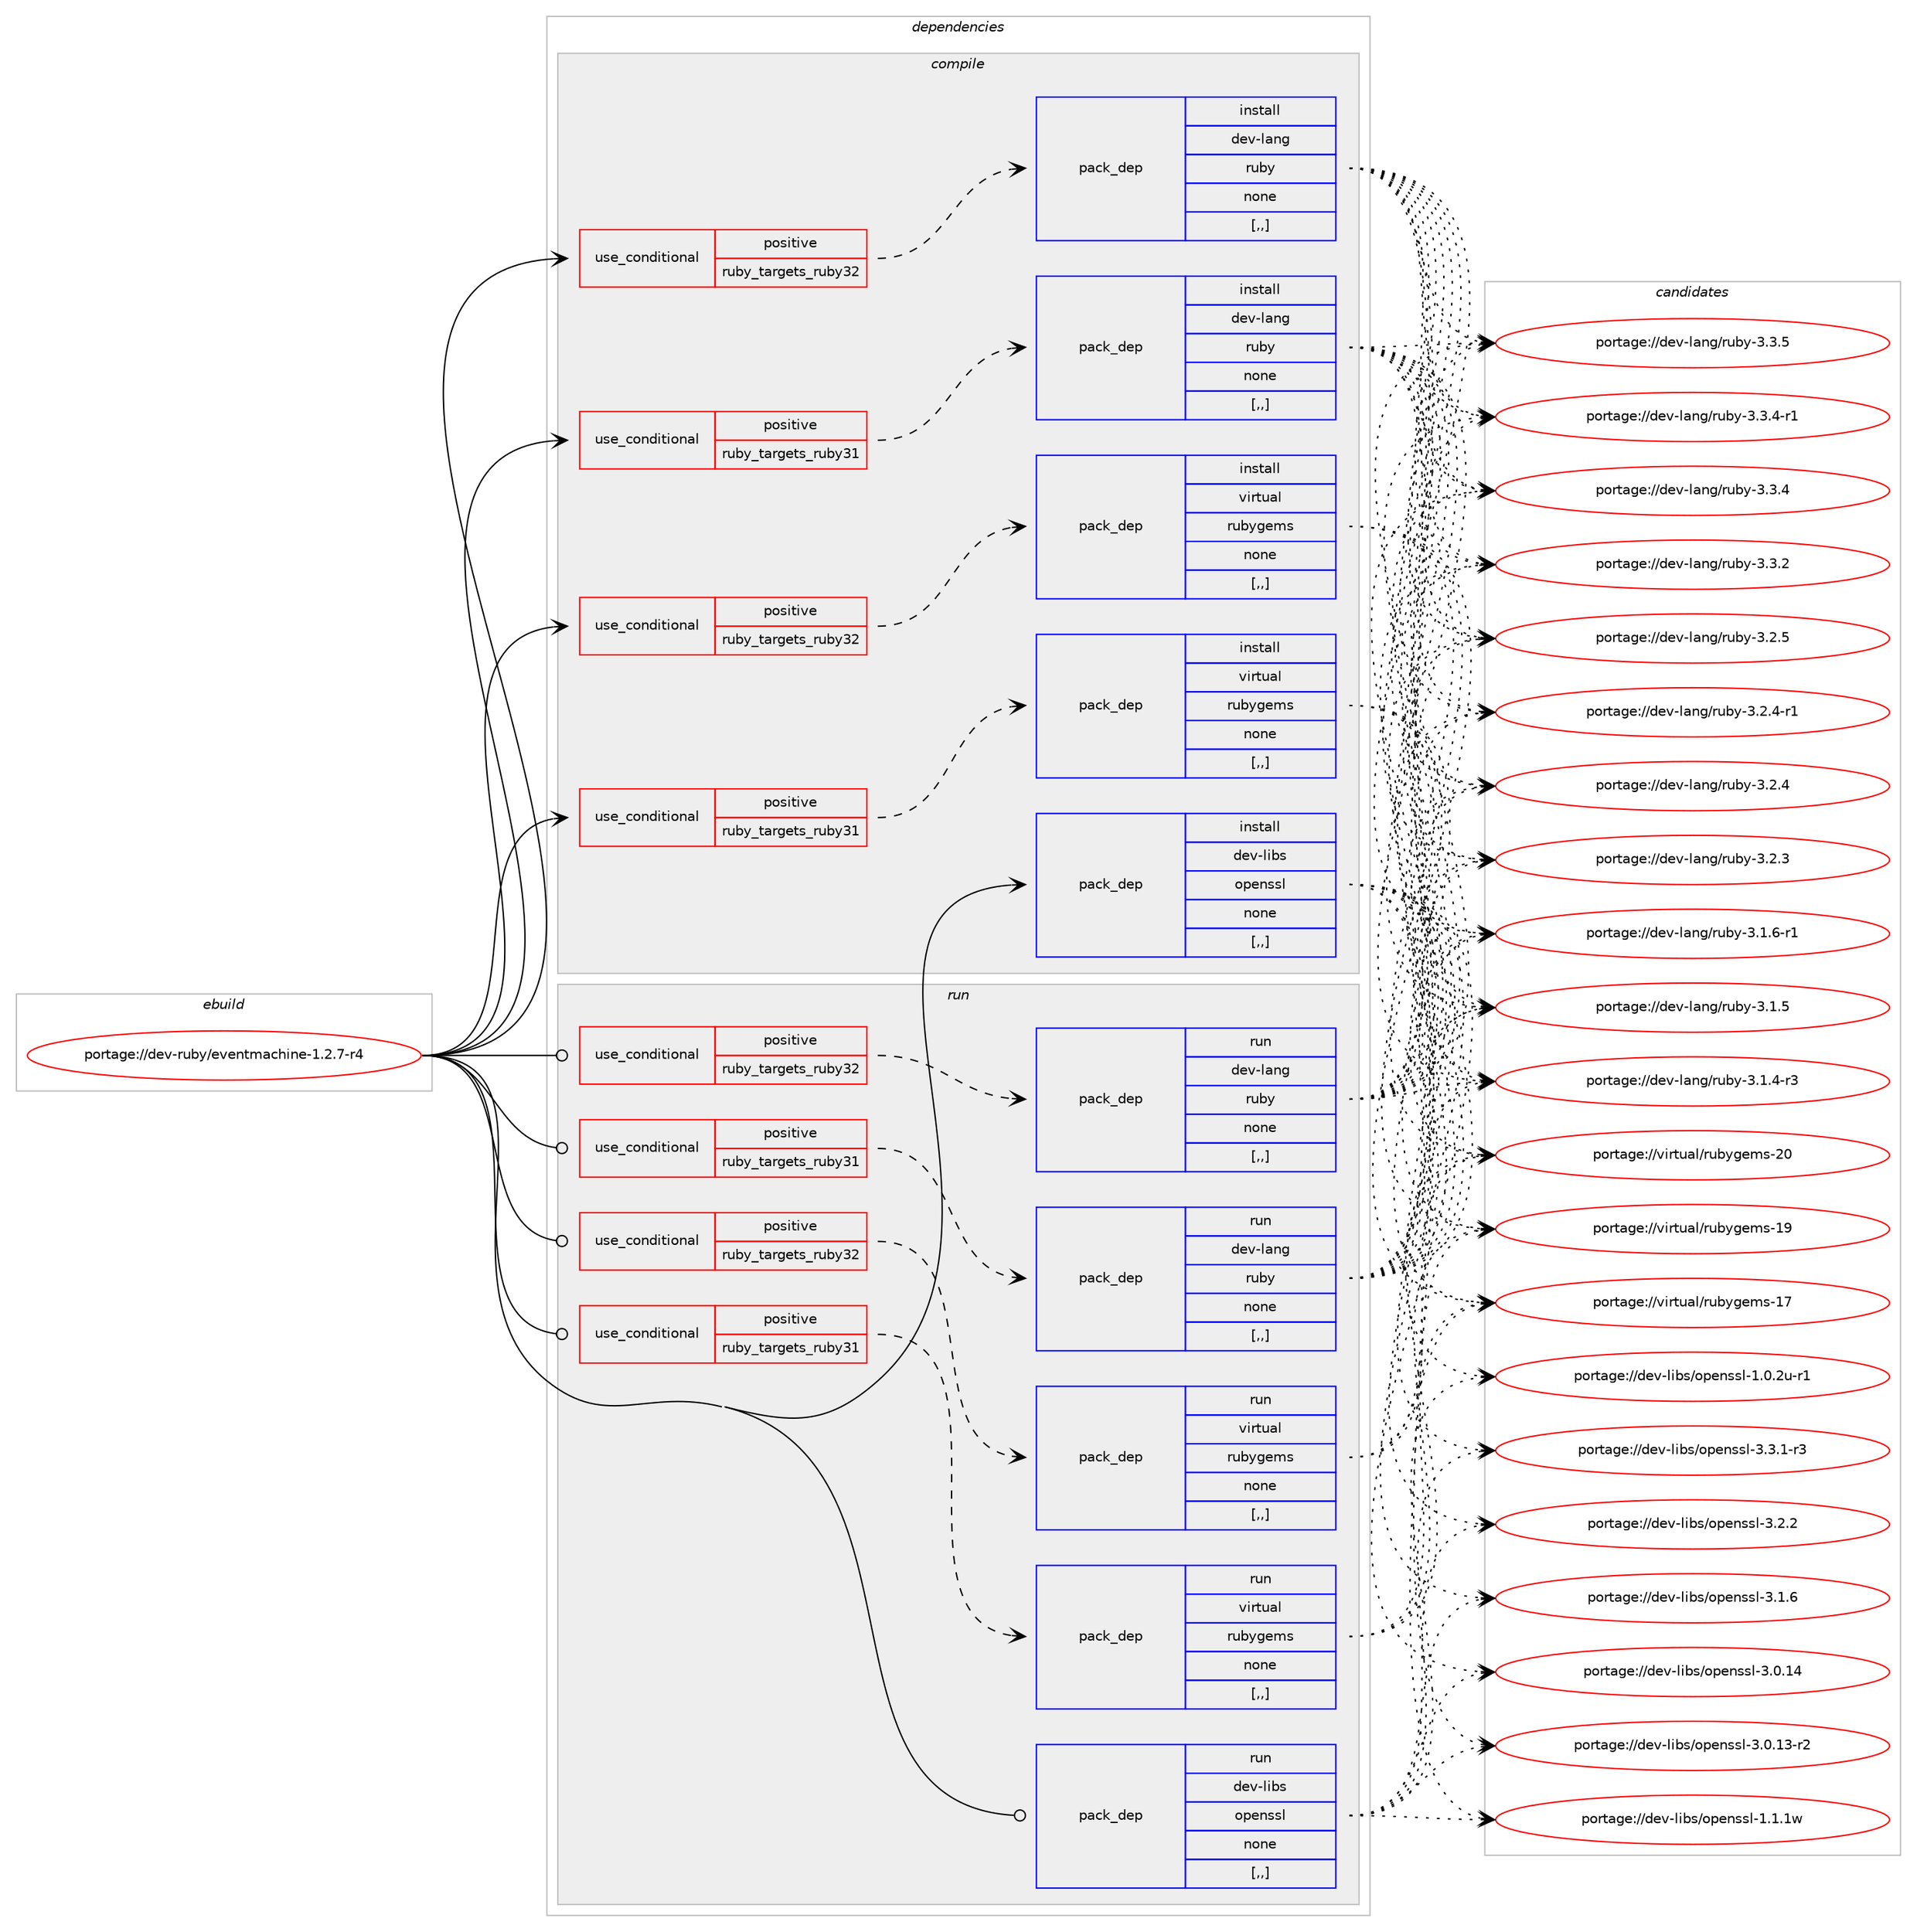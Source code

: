 digraph prolog {

# *************
# Graph options
# *************

newrank=true;
concentrate=true;
compound=true;
graph [rankdir=LR,fontname=Helvetica,fontsize=10,ranksep=1.5];#, ranksep=2.5, nodesep=0.2];
edge  [arrowhead=vee];
node  [fontname=Helvetica,fontsize=10];

# **********
# The ebuild
# **********

subgraph cluster_leftcol {
color=gray;
label=<<i>ebuild</i>>;
id [label="portage://dev-ruby/eventmachine-1.2.7-r4", color=red, width=4, href="../dev-ruby/eventmachine-1.2.7-r4.svg"];
}

# ****************
# The dependencies
# ****************

subgraph cluster_midcol {
color=gray;
label=<<i>dependencies</i>>;
subgraph cluster_compile {
fillcolor="#eeeeee";
style=filled;
label=<<i>compile</i>>;
subgraph cond178087 {
dependency678412 [label=<<TABLE BORDER="0" CELLBORDER="1" CELLSPACING="0" CELLPADDING="4"><TR><TD ROWSPAN="3" CELLPADDING="10">use_conditional</TD></TR><TR><TD>positive</TD></TR><TR><TD>ruby_targets_ruby31</TD></TR></TABLE>>, shape=none, color=red];
subgraph pack495419 {
dependency678413 [label=<<TABLE BORDER="0" CELLBORDER="1" CELLSPACING="0" CELLPADDING="4" WIDTH="220"><TR><TD ROWSPAN="6" CELLPADDING="30">pack_dep</TD></TR><TR><TD WIDTH="110">install</TD></TR><TR><TD>dev-lang</TD></TR><TR><TD>ruby</TD></TR><TR><TD>none</TD></TR><TR><TD>[,,]</TD></TR></TABLE>>, shape=none, color=blue];
}
dependency678412:e -> dependency678413:w [weight=20,style="dashed",arrowhead="vee"];
}
id:e -> dependency678412:w [weight=20,style="solid",arrowhead="vee"];
subgraph cond178088 {
dependency678414 [label=<<TABLE BORDER="0" CELLBORDER="1" CELLSPACING="0" CELLPADDING="4"><TR><TD ROWSPAN="3" CELLPADDING="10">use_conditional</TD></TR><TR><TD>positive</TD></TR><TR><TD>ruby_targets_ruby31</TD></TR></TABLE>>, shape=none, color=red];
subgraph pack495420 {
dependency678415 [label=<<TABLE BORDER="0" CELLBORDER="1" CELLSPACING="0" CELLPADDING="4" WIDTH="220"><TR><TD ROWSPAN="6" CELLPADDING="30">pack_dep</TD></TR><TR><TD WIDTH="110">install</TD></TR><TR><TD>virtual</TD></TR><TR><TD>rubygems</TD></TR><TR><TD>none</TD></TR><TR><TD>[,,]</TD></TR></TABLE>>, shape=none, color=blue];
}
dependency678414:e -> dependency678415:w [weight=20,style="dashed",arrowhead="vee"];
}
id:e -> dependency678414:w [weight=20,style="solid",arrowhead="vee"];
subgraph cond178089 {
dependency678416 [label=<<TABLE BORDER="0" CELLBORDER="1" CELLSPACING="0" CELLPADDING="4"><TR><TD ROWSPAN="3" CELLPADDING="10">use_conditional</TD></TR><TR><TD>positive</TD></TR><TR><TD>ruby_targets_ruby32</TD></TR></TABLE>>, shape=none, color=red];
subgraph pack495421 {
dependency678417 [label=<<TABLE BORDER="0" CELLBORDER="1" CELLSPACING="0" CELLPADDING="4" WIDTH="220"><TR><TD ROWSPAN="6" CELLPADDING="30">pack_dep</TD></TR><TR><TD WIDTH="110">install</TD></TR><TR><TD>dev-lang</TD></TR><TR><TD>ruby</TD></TR><TR><TD>none</TD></TR><TR><TD>[,,]</TD></TR></TABLE>>, shape=none, color=blue];
}
dependency678416:e -> dependency678417:w [weight=20,style="dashed",arrowhead="vee"];
}
id:e -> dependency678416:w [weight=20,style="solid",arrowhead="vee"];
subgraph cond178090 {
dependency678418 [label=<<TABLE BORDER="0" CELLBORDER="1" CELLSPACING="0" CELLPADDING="4"><TR><TD ROWSPAN="3" CELLPADDING="10">use_conditional</TD></TR><TR><TD>positive</TD></TR><TR><TD>ruby_targets_ruby32</TD></TR></TABLE>>, shape=none, color=red];
subgraph pack495422 {
dependency678419 [label=<<TABLE BORDER="0" CELLBORDER="1" CELLSPACING="0" CELLPADDING="4" WIDTH="220"><TR><TD ROWSPAN="6" CELLPADDING="30">pack_dep</TD></TR><TR><TD WIDTH="110">install</TD></TR><TR><TD>virtual</TD></TR><TR><TD>rubygems</TD></TR><TR><TD>none</TD></TR><TR><TD>[,,]</TD></TR></TABLE>>, shape=none, color=blue];
}
dependency678418:e -> dependency678419:w [weight=20,style="dashed",arrowhead="vee"];
}
id:e -> dependency678418:w [weight=20,style="solid",arrowhead="vee"];
subgraph pack495423 {
dependency678420 [label=<<TABLE BORDER="0" CELLBORDER="1" CELLSPACING="0" CELLPADDING="4" WIDTH="220"><TR><TD ROWSPAN="6" CELLPADDING="30">pack_dep</TD></TR><TR><TD WIDTH="110">install</TD></TR><TR><TD>dev-libs</TD></TR><TR><TD>openssl</TD></TR><TR><TD>none</TD></TR><TR><TD>[,,]</TD></TR></TABLE>>, shape=none, color=blue];
}
id:e -> dependency678420:w [weight=20,style="solid",arrowhead="vee"];
}
subgraph cluster_compileandrun {
fillcolor="#eeeeee";
style=filled;
label=<<i>compile and run</i>>;
}
subgraph cluster_run {
fillcolor="#eeeeee";
style=filled;
label=<<i>run</i>>;
subgraph cond178091 {
dependency678421 [label=<<TABLE BORDER="0" CELLBORDER="1" CELLSPACING="0" CELLPADDING="4"><TR><TD ROWSPAN="3" CELLPADDING="10">use_conditional</TD></TR><TR><TD>positive</TD></TR><TR><TD>ruby_targets_ruby31</TD></TR></TABLE>>, shape=none, color=red];
subgraph pack495424 {
dependency678422 [label=<<TABLE BORDER="0" CELLBORDER="1" CELLSPACING="0" CELLPADDING="4" WIDTH="220"><TR><TD ROWSPAN="6" CELLPADDING="30">pack_dep</TD></TR><TR><TD WIDTH="110">run</TD></TR><TR><TD>dev-lang</TD></TR><TR><TD>ruby</TD></TR><TR><TD>none</TD></TR><TR><TD>[,,]</TD></TR></TABLE>>, shape=none, color=blue];
}
dependency678421:e -> dependency678422:w [weight=20,style="dashed",arrowhead="vee"];
}
id:e -> dependency678421:w [weight=20,style="solid",arrowhead="odot"];
subgraph cond178092 {
dependency678423 [label=<<TABLE BORDER="0" CELLBORDER="1" CELLSPACING="0" CELLPADDING="4"><TR><TD ROWSPAN="3" CELLPADDING="10">use_conditional</TD></TR><TR><TD>positive</TD></TR><TR><TD>ruby_targets_ruby31</TD></TR></TABLE>>, shape=none, color=red];
subgraph pack495425 {
dependency678424 [label=<<TABLE BORDER="0" CELLBORDER="1" CELLSPACING="0" CELLPADDING="4" WIDTH="220"><TR><TD ROWSPAN="6" CELLPADDING="30">pack_dep</TD></TR><TR><TD WIDTH="110">run</TD></TR><TR><TD>virtual</TD></TR><TR><TD>rubygems</TD></TR><TR><TD>none</TD></TR><TR><TD>[,,]</TD></TR></TABLE>>, shape=none, color=blue];
}
dependency678423:e -> dependency678424:w [weight=20,style="dashed",arrowhead="vee"];
}
id:e -> dependency678423:w [weight=20,style="solid",arrowhead="odot"];
subgraph cond178093 {
dependency678425 [label=<<TABLE BORDER="0" CELLBORDER="1" CELLSPACING="0" CELLPADDING="4"><TR><TD ROWSPAN="3" CELLPADDING="10">use_conditional</TD></TR><TR><TD>positive</TD></TR><TR><TD>ruby_targets_ruby32</TD></TR></TABLE>>, shape=none, color=red];
subgraph pack495426 {
dependency678426 [label=<<TABLE BORDER="0" CELLBORDER="1" CELLSPACING="0" CELLPADDING="4" WIDTH="220"><TR><TD ROWSPAN="6" CELLPADDING="30">pack_dep</TD></TR><TR><TD WIDTH="110">run</TD></TR><TR><TD>dev-lang</TD></TR><TR><TD>ruby</TD></TR><TR><TD>none</TD></TR><TR><TD>[,,]</TD></TR></TABLE>>, shape=none, color=blue];
}
dependency678425:e -> dependency678426:w [weight=20,style="dashed",arrowhead="vee"];
}
id:e -> dependency678425:w [weight=20,style="solid",arrowhead="odot"];
subgraph cond178094 {
dependency678427 [label=<<TABLE BORDER="0" CELLBORDER="1" CELLSPACING="0" CELLPADDING="4"><TR><TD ROWSPAN="3" CELLPADDING="10">use_conditional</TD></TR><TR><TD>positive</TD></TR><TR><TD>ruby_targets_ruby32</TD></TR></TABLE>>, shape=none, color=red];
subgraph pack495427 {
dependency678428 [label=<<TABLE BORDER="0" CELLBORDER="1" CELLSPACING="0" CELLPADDING="4" WIDTH="220"><TR><TD ROWSPAN="6" CELLPADDING="30">pack_dep</TD></TR><TR><TD WIDTH="110">run</TD></TR><TR><TD>virtual</TD></TR><TR><TD>rubygems</TD></TR><TR><TD>none</TD></TR><TR><TD>[,,]</TD></TR></TABLE>>, shape=none, color=blue];
}
dependency678427:e -> dependency678428:w [weight=20,style="dashed",arrowhead="vee"];
}
id:e -> dependency678427:w [weight=20,style="solid",arrowhead="odot"];
subgraph pack495428 {
dependency678429 [label=<<TABLE BORDER="0" CELLBORDER="1" CELLSPACING="0" CELLPADDING="4" WIDTH="220"><TR><TD ROWSPAN="6" CELLPADDING="30">pack_dep</TD></TR><TR><TD WIDTH="110">run</TD></TR><TR><TD>dev-libs</TD></TR><TR><TD>openssl</TD></TR><TR><TD>none</TD></TR><TR><TD>[,,]</TD></TR></TABLE>>, shape=none, color=blue];
}
id:e -> dependency678429:w [weight=20,style="solid",arrowhead="odot"];
}
}

# **************
# The candidates
# **************

subgraph cluster_choices {
rank=same;
color=gray;
label=<<i>candidates</i>>;

subgraph choice495419 {
color=black;
nodesep=1;
choice10010111845108971101034711411798121455146514653 [label="portage://dev-lang/ruby-3.3.5", color=red, width=4,href="../dev-lang/ruby-3.3.5.svg"];
choice100101118451089711010347114117981214551465146524511449 [label="portage://dev-lang/ruby-3.3.4-r1", color=red, width=4,href="../dev-lang/ruby-3.3.4-r1.svg"];
choice10010111845108971101034711411798121455146514652 [label="portage://dev-lang/ruby-3.3.4", color=red, width=4,href="../dev-lang/ruby-3.3.4.svg"];
choice10010111845108971101034711411798121455146514650 [label="portage://dev-lang/ruby-3.3.2", color=red, width=4,href="../dev-lang/ruby-3.3.2.svg"];
choice10010111845108971101034711411798121455146504653 [label="portage://dev-lang/ruby-3.2.5", color=red, width=4,href="../dev-lang/ruby-3.2.5.svg"];
choice100101118451089711010347114117981214551465046524511449 [label="portage://dev-lang/ruby-3.2.4-r1", color=red, width=4,href="../dev-lang/ruby-3.2.4-r1.svg"];
choice10010111845108971101034711411798121455146504652 [label="portage://dev-lang/ruby-3.2.4", color=red, width=4,href="../dev-lang/ruby-3.2.4.svg"];
choice10010111845108971101034711411798121455146504651 [label="portage://dev-lang/ruby-3.2.3", color=red, width=4,href="../dev-lang/ruby-3.2.3.svg"];
choice100101118451089711010347114117981214551464946544511449 [label="portage://dev-lang/ruby-3.1.6-r1", color=red, width=4,href="../dev-lang/ruby-3.1.6-r1.svg"];
choice10010111845108971101034711411798121455146494653 [label="portage://dev-lang/ruby-3.1.5", color=red, width=4,href="../dev-lang/ruby-3.1.5.svg"];
choice100101118451089711010347114117981214551464946524511451 [label="portage://dev-lang/ruby-3.1.4-r3", color=red, width=4,href="../dev-lang/ruby-3.1.4-r3.svg"];
dependency678413:e -> choice10010111845108971101034711411798121455146514653:w [style=dotted,weight="100"];
dependency678413:e -> choice100101118451089711010347114117981214551465146524511449:w [style=dotted,weight="100"];
dependency678413:e -> choice10010111845108971101034711411798121455146514652:w [style=dotted,weight="100"];
dependency678413:e -> choice10010111845108971101034711411798121455146514650:w [style=dotted,weight="100"];
dependency678413:e -> choice10010111845108971101034711411798121455146504653:w [style=dotted,weight="100"];
dependency678413:e -> choice100101118451089711010347114117981214551465046524511449:w [style=dotted,weight="100"];
dependency678413:e -> choice10010111845108971101034711411798121455146504652:w [style=dotted,weight="100"];
dependency678413:e -> choice10010111845108971101034711411798121455146504651:w [style=dotted,weight="100"];
dependency678413:e -> choice100101118451089711010347114117981214551464946544511449:w [style=dotted,weight="100"];
dependency678413:e -> choice10010111845108971101034711411798121455146494653:w [style=dotted,weight="100"];
dependency678413:e -> choice100101118451089711010347114117981214551464946524511451:w [style=dotted,weight="100"];
}
subgraph choice495420 {
color=black;
nodesep=1;
choice118105114116117971084711411798121103101109115455048 [label="portage://virtual/rubygems-20", color=red, width=4,href="../virtual/rubygems-20.svg"];
choice118105114116117971084711411798121103101109115454957 [label="portage://virtual/rubygems-19", color=red, width=4,href="../virtual/rubygems-19.svg"];
choice118105114116117971084711411798121103101109115454955 [label="portage://virtual/rubygems-17", color=red, width=4,href="../virtual/rubygems-17.svg"];
dependency678415:e -> choice118105114116117971084711411798121103101109115455048:w [style=dotted,weight="100"];
dependency678415:e -> choice118105114116117971084711411798121103101109115454957:w [style=dotted,weight="100"];
dependency678415:e -> choice118105114116117971084711411798121103101109115454955:w [style=dotted,weight="100"];
}
subgraph choice495421 {
color=black;
nodesep=1;
choice10010111845108971101034711411798121455146514653 [label="portage://dev-lang/ruby-3.3.5", color=red, width=4,href="../dev-lang/ruby-3.3.5.svg"];
choice100101118451089711010347114117981214551465146524511449 [label="portage://dev-lang/ruby-3.3.4-r1", color=red, width=4,href="../dev-lang/ruby-3.3.4-r1.svg"];
choice10010111845108971101034711411798121455146514652 [label="portage://dev-lang/ruby-3.3.4", color=red, width=4,href="../dev-lang/ruby-3.3.4.svg"];
choice10010111845108971101034711411798121455146514650 [label="portage://dev-lang/ruby-3.3.2", color=red, width=4,href="../dev-lang/ruby-3.3.2.svg"];
choice10010111845108971101034711411798121455146504653 [label="portage://dev-lang/ruby-3.2.5", color=red, width=4,href="../dev-lang/ruby-3.2.5.svg"];
choice100101118451089711010347114117981214551465046524511449 [label="portage://dev-lang/ruby-3.2.4-r1", color=red, width=4,href="../dev-lang/ruby-3.2.4-r1.svg"];
choice10010111845108971101034711411798121455146504652 [label="portage://dev-lang/ruby-3.2.4", color=red, width=4,href="../dev-lang/ruby-3.2.4.svg"];
choice10010111845108971101034711411798121455146504651 [label="portage://dev-lang/ruby-3.2.3", color=red, width=4,href="../dev-lang/ruby-3.2.3.svg"];
choice100101118451089711010347114117981214551464946544511449 [label="portage://dev-lang/ruby-3.1.6-r1", color=red, width=4,href="../dev-lang/ruby-3.1.6-r1.svg"];
choice10010111845108971101034711411798121455146494653 [label="portage://dev-lang/ruby-3.1.5", color=red, width=4,href="../dev-lang/ruby-3.1.5.svg"];
choice100101118451089711010347114117981214551464946524511451 [label="portage://dev-lang/ruby-3.1.4-r3", color=red, width=4,href="../dev-lang/ruby-3.1.4-r3.svg"];
dependency678417:e -> choice10010111845108971101034711411798121455146514653:w [style=dotted,weight="100"];
dependency678417:e -> choice100101118451089711010347114117981214551465146524511449:w [style=dotted,weight="100"];
dependency678417:e -> choice10010111845108971101034711411798121455146514652:w [style=dotted,weight="100"];
dependency678417:e -> choice10010111845108971101034711411798121455146514650:w [style=dotted,weight="100"];
dependency678417:e -> choice10010111845108971101034711411798121455146504653:w [style=dotted,weight="100"];
dependency678417:e -> choice100101118451089711010347114117981214551465046524511449:w [style=dotted,weight="100"];
dependency678417:e -> choice10010111845108971101034711411798121455146504652:w [style=dotted,weight="100"];
dependency678417:e -> choice10010111845108971101034711411798121455146504651:w [style=dotted,weight="100"];
dependency678417:e -> choice100101118451089711010347114117981214551464946544511449:w [style=dotted,weight="100"];
dependency678417:e -> choice10010111845108971101034711411798121455146494653:w [style=dotted,weight="100"];
dependency678417:e -> choice100101118451089711010347114117981214551464946524511451:w [style=dotted,weight="100"];
}
subgraph choice495422 {
color=black;
nodesep=1;
choice118105114116117971084711411798121103101109115455048 [label="portage://virtual/rubygems-20", color=red, width=4,href="../virtual/rubygems-20.svg"];
choice118105114116117971084711411798121103101109115454957 [label="portage://virtual/rubygems-19", color=red, width=4,href="../virtual/rubygems-19.svg"];
choice118105114116117971084711411798121103101109115454955 [label="portage://virtual/rubygems-17", color=red, width=4,href="../virtual/rubygems-17.svg"];
dependency678419:e -> choice118105114116117971084711411798121103101109115455048:w [style=dotted,weight="100"];
dependency678419:e -> choice118105114116117971084711411798121103101109115454957:w [style=dotted,weight="100"];
dependency678419:e -> choice118105114116117971084711411798121103101109115454955:w [style=dotted,weight="100"];
}
subgraph choice495423 {
color=black;
nodesep=1;
choice1001011184510810598115471111121011101151151084551465146494511451 [label="portage://dev-libs/openssl-3.3.1-r3", color=red, width=4,href="../dev-libs/openssl-3.3.1-r3.svg"];
choice100101118451081059811547111112101110115115108455146504650 [label="portage://dev-libs/openssl-3.2.2", color=red, width=4,href="../dev-libs/openssl-3.2.2.svg"];
choice100101118451081059811547111112101110115115108455146494654 [label="portage://dev-libs/openssl-3.1.6", color=red, width=4,href="../dev-libs/openssl-3.1.6.svg"];
choice10010111845108105981154711111210111011511510845514648464952 [label="portage://dev-libs/openssl-3.0.14", color=red, width=4,href="../dev-libs/openssl-3.0.14.svg"];
choice100101118451081059811547111112101110115115108455146484649514511450 [label="portage://dev-libs/openssl-3.0.13-r2", color=red, width=4,href="../dev-libs/openssl-3.0.13-r2.svg"];
choice100101118451081059811547111112101110115115108454946494649119 [label="portage://dev-libs/openssl-1.1.1w", color=red, width=4,href="../dev-libs/openssl-1.1.1w.svg"];
choice1001011184510810598115471111121011101151151084549464846501174511449 [label="portage://dev-libs/openssl-1.0.2u-r1", color=red, width=4,href="../dev-libs/openssl-1.0.2u-r1.svg"];
dependency678420:e -> choice1001011184510810598115471111121011101151151084551465146494511451:w [style=dotted,weight="100"];
dependency678420:e -> choice100101118451081059811547111112101110115115108455146504650:w [style=dotted,weight="100"];
dependency678420:e -> choice100101118451081059811547111112101110115115108455146494654:w [style=dotted,weight="100"];
dependency678420:e -> choice10010111845108105981154711111210111011511510845514648464952:w [style=dotted,weight="100"];
dependency678420:e -> choice100101118451081059811547111112101110115115108455146484649514511450:w [style=dotted,weight="100"];
dependency678420:e -> choice100101118451081059811547111112101110115115108454946494649119:w [style=dotted,weight="100"];
dependency678420:e -> choice1001011184510810598115471111121011101151151084549464846501174511449:w [style=dotted,weight="100"];
}
subgraph choice495424 {
color=black;
nodesep=1;
choice10010111845108971101034711411798121455146514653 [label="portage://dev-lang/ruby-3.3.5", color=red, width=4,href="../dev-lang/ruby-3.3.5.svg"];
choice100101118451089711010347114117981214551465146524511449 [label="portage://dev-lang/ruby-3.3.4-r1", color=red, width=4,href="../dev-lang/ruby-3.3.4-r1.svg"];
choice10010111845108971101034711411798121455146514652 [label="portage://dev-lang/ruby-3.3.4", color=red, width=4,href="../dev-lang/ruby-3.3.4.svg"];
choice10010111845108971101034711411798121455146514650 [label="portage://dev-lang/ruby-3.3.2", color=red, width=4,href="../dev-lang/ruby-3.3.2.svg"];
choice10010111845108971101034711411798121455146504653 [label="portage://dev-lang/ruby-3.2.5", color=red, width=4,href="../dev-lang/ruby-3.2.5.svg"];
choice100101118451089711010347114117981214551465046524511449 [label="portage://dev-lang/ruby-3.2.4-r1", color=red, width=4,href="../dev-lang/ruby-3.2.4-r1.svg"];
choice10010111845108971101034711411798121455146504652 [label="portage://dev-lang/ruby-3.2.4", color=red, width=4,href="../dev-lang/ruby-3.2.4.svg"];
choice10010111845108971101034711411798121455146504651 [label="portage://dev-lang/ruby-3.2.3", color=red, width=4,href="../dev-lang/ruby-3.2.3.svg"];
choice100101118451089711010347114117981214551464946544511449 [label="portage://dev-lang/ruby-3.1.6-r1", color=red, width=4,href="../dev-lang/ruby-3.1.6-r1.svg"];
choice10010111845108971101034711411798121455146494653 [label="portage://dev-lang/ruby-3.1.5", color=red, width=4,href="../dev-lang/ruby-3.1.5.svg"];
choice100101118451089711010347114117981214551464946524511451 [label="portage://dev-lang/ruby-3.1.4-r3", color=red, width=4,href="../dev-lang/ruby-3.1.4-r3.svg"];
dependency678422:e -> choice10010111845108971101034711411798121455146514653:w [style=dotted,weight="100"];
dependency678422:e -> choice100101118451089711010347114117981214551465146524511449:w [style=dotted,weight="100"];
dependency678422:e -> choice10010111845108971101034711411798121455146514652:w [style=dotted,weight="100"];
dependency678422:e -> choice10010111845108971101034711411798121455146514650:w [style=dotted,weight="100"];
dependency678422:e -> choice10010111845108971101034711411798121455146504653:w [style=dotted,weight="100"];
dependency678422:e -> choice100101118451089711010347114117981214551465046524511449:w [style=dotted,weight="100"];
dependency678422:e -> choice10010111845108971101034711411798121455146504652:w [style=dotted,weight="100"];
dependency678422:e -> choice10010111845108971101034711411798121455146504651:w [style=dotted,weight="100"];
dependency678422:e -> choice100101118451089711010347114117981214551464946544511449:w [style=dotted,weight="100"];
dependency678422:e -> choice10010111845108971101034711411798121455146494653:w [style=dotted,weight="100"];
dependency678422:e -> choice100101118451089711010347114117981214551464946524511451:w [style=dotted,weight="100"];
}
subgraph choice495425 {
color=black;
nodesep=1;
choice118105114116117971084711411798121103101109115455048 [label="portage://virtual/rubygems-20", color=red, width=4,href="../virtual/rubygems-20.svg"];
choice118105114116117971084711411798121103101109115454957 [label="portage://virtual/rubygems-19", color=red, width=4,href="../virtual/rubygems-19.svg"];
choice118105114116117971084711411798121103101109115454955 [label="portage://virtual/rubygems-17", color=red, width=4,href="../virtual/rubygems-17.svg"];
dependency678424:e -> choice118105114116117971084711411798121103101109115455048:w [style=dotted,weight="100"];
dependency678424:e -> choice118105114116117971084711411798121103101109115454957:w [style=dotted,weight="100"];
dependency678424:e -> choice118105114116117971084711411798121103101109115454955:w [style=dotted,weight="100"];
}
subgraph choice495426 {
color=black;
nodesep=1;
choice10010111845108971101034711411798121455146514653 [label="portage://dev-lang/ruby-3.3.5", color=red, width=4,href="../dev-lang/ruby-3.3.5.svg"];
choice100101118451089711010347114117981214551465146524511449 [label="portage://dev-lang/ruby-3.3.4-r1", color=red, width=4,href="../dev-lang/ruby-3.3.4-r1.svg"];
choice10010111845108971101034711411798121455146514652 [label="portage://dev-lang/ruby-3.3.4", color=red, width=4,href="../dev-lang/ruby-3.3.4.svg"];
choice10010111845108971101034711411798121455146514650 [label="portage://dev-lang/ruby-3.3.2", color=red, width=4,href="../dev-lang/ruby-3.3.2.svg"];
choice10010111845108971101034711411798121455146504653 [label="portage://dev-lang/ruby-3.2.5", color=red, width=4,href="../dev-lang/ruby-3.2.5.svg"];
choice100101118451089711010347114117981214551465046524511449 [label="portage://dev-lang/ruby-3.2.4-r1", color=red, width=4,href="../dev-lang/ruby-3.2.4-r1.svg"];
choice10010111845108971101034711411798121455146504652 [label="portage://dev-lang/ruby-3.2.4", color=red, width=4,href="../dev-lang/ruby-3.2.4.svg"];
choice10010111845108971101034711411798121455146504651 [label="portage://dev-lang/ruby-3.2.3", color=red, width=4,href="../dev-lang/ruby-3.2.3.svg"];
choice100101118451089711010347114117981214551464946544511449 [label="portage://dev-lang/ruby-3.1.6-r1", color=red, width=4,href="../dev-lang/ruby-3.1.6-r1.svg"];
choice10010111845108971101034711411798121455146494653 [label="portage://dev-lang/ruby-3.1.5", color=red, width=4,href="../dev-lang/ruby-3.1.5.svg"];
choice100101118451089711010347114117981214551464946524511451 [label="portage://dev-lang/ruby-3.1.4-r3", color=red, width=4,href="../dev-lang/ruby-3.1.4-r3.svg"];
dependency678426:e -> choice10010111845108971101034711411798121455146514653:w [style=dotted,weight="100"];
dependency678426:e -> choice100101118451089711010347114117981214551465146524511449:w [style=dotted,weight="100"];
dependency678426:e -> choice10010111845108971101034711411798121455146514652:w [style=dotted,weight="100"];
dependency678426:e -> choice10010111845108971101034711411798121455146514650:w [style=dotted,weight="100"];
dependency678426:e -> choice10010111845108971101034711411798121455146504653:w [style=dotted,weight="100"];
dependency678426:e -> choice100101118451089711010347114117981214551465046524511449:w [style=dotted,weight="100"];
dependency678426:e -> choice10010111845108971101034711411798121455146504652:w [style=dotted,weight="100"];
dependency678426:e -> choice10010111845108971101034711411798121455146504651:w [style=dotted,weight="100"];
dependency678426:e -> choice100101118451089711010347114117981214551464946544511449:w [style=dotted,weight="100"];
dependency678426:e -> choice10010111845108971101034711411798121455146494653:w [style=dotted,weight="100"];
dependency678426:e -> choice100101118451089711010347114117981214551464946524511451:w [style=dotted,weight="100"];
}
subgraph choice495427 {
color=black;
nodesep=1;
choice118105114116117971084711411798121103101109115455048 [label="portage://virtual/rubygems-20", color=red, width=4,href="../virtual/rubygems-20.svg"];
choice118105114116117971084711411798121103101109115454957 [label="portage://virtual/rubygems-19", color=red, width=4,href="../virtual/rubygems-19.svg"];
choice118105114116117971084711411798121103101109115454955 [label="portage://virtual/rubygems-17", color=red, width=4,href="../virtual/rubygems-17.svg"];
dependency678428:e -> choice118105114116117971084711411798121103101109115455048:w [style=dotted,weight="100"];
dependency678428:e -> choice118105114116117971084711411798121103101109115454957:w [style=dotted,weight="100"];
dependency678428:e -> choice118105114116117971084711411798121103101109115454955:w [style=dotted,weight="100"];
}
subgraph choice495428 {
color=black;
nodesep=1;
choice1001011184510810598115471111121011101151151084551465146494511451 [label="portage://dev-libs/openssl-3.3.1-r3", color=red, width=4,href="../dev-libs/openssl-3.3.1-r3.svg"];
choice100101118451081059811547111112101110115115108455146504650 [label="portage://dev-libs/openssl-3.2.2", color=red, width=4,href="../dev-libs/openssl-3.2.2.svg"];
choice100101118451081059811547111112101110115115108455146494654 [label="portage://dev-libs/openssl-3.1.6", color=red, width=4,href="../dev-libs/openssl-3.1.6.svg"];
choice10010111845108105981154711111210111011511510845514648464952 [label="portage://dev-libs/openssl-3.0.14", color=red, width=4,href="../dev-libs/openssl-3.0.14.svg"];
choice100101118451081059811547111112101110115115108455146484649514511450 [label="portage://dev-libs/openssl-3.0.13-r2", color=red, width=4,href="../dev-libs/openssl-3.0.13-r2.svg"];
choice100101118451081059811547111112101110115115108454946494649119 [label="portage://dev-libs/openssl-1.1.1w", color=red, width=4,href="../dev-libs/openssl-1.1.1w.svg"];
choice1001011184510810598115471111121011101151151084549464846501174511449 [label="portage://dev-libs/openssl-1.0.2u-r1", color=red, width=4,href="../dev-libs/openssl-1.0.2u-r1.svg"];
dependency678429:e -> choice1001011184510810598115471111121011101151151084551465146494511451:w [style=dotted,weight="100"];
dependency678429:e -> choice100101118451081059811547111112101110115115108455146504650:w [style=dotted,weight="100"];
dependency678429:e -> choice100101118451081059811547111112101110115115108455146494654:w [style=dotted,weight="100"];
dependency678429:e -> choice10010111845108105981154711111210111011511510845514648464952:w [style=dotted,weight="100"];
dependency678429:e -> choice100101118451081059811547111112101110115115108455146484649514511450:w [style=dotted,weight="100"];
dependency678429:e -> choice100101118451081059811547111112101110115115108454946494649119:w [style=dotted,weight="100"];
dependency678429:e -> choice1001011184510810598115471111121011101151151084549464846501174511449:w [style=dotted,weight="100"];
}
}

}
